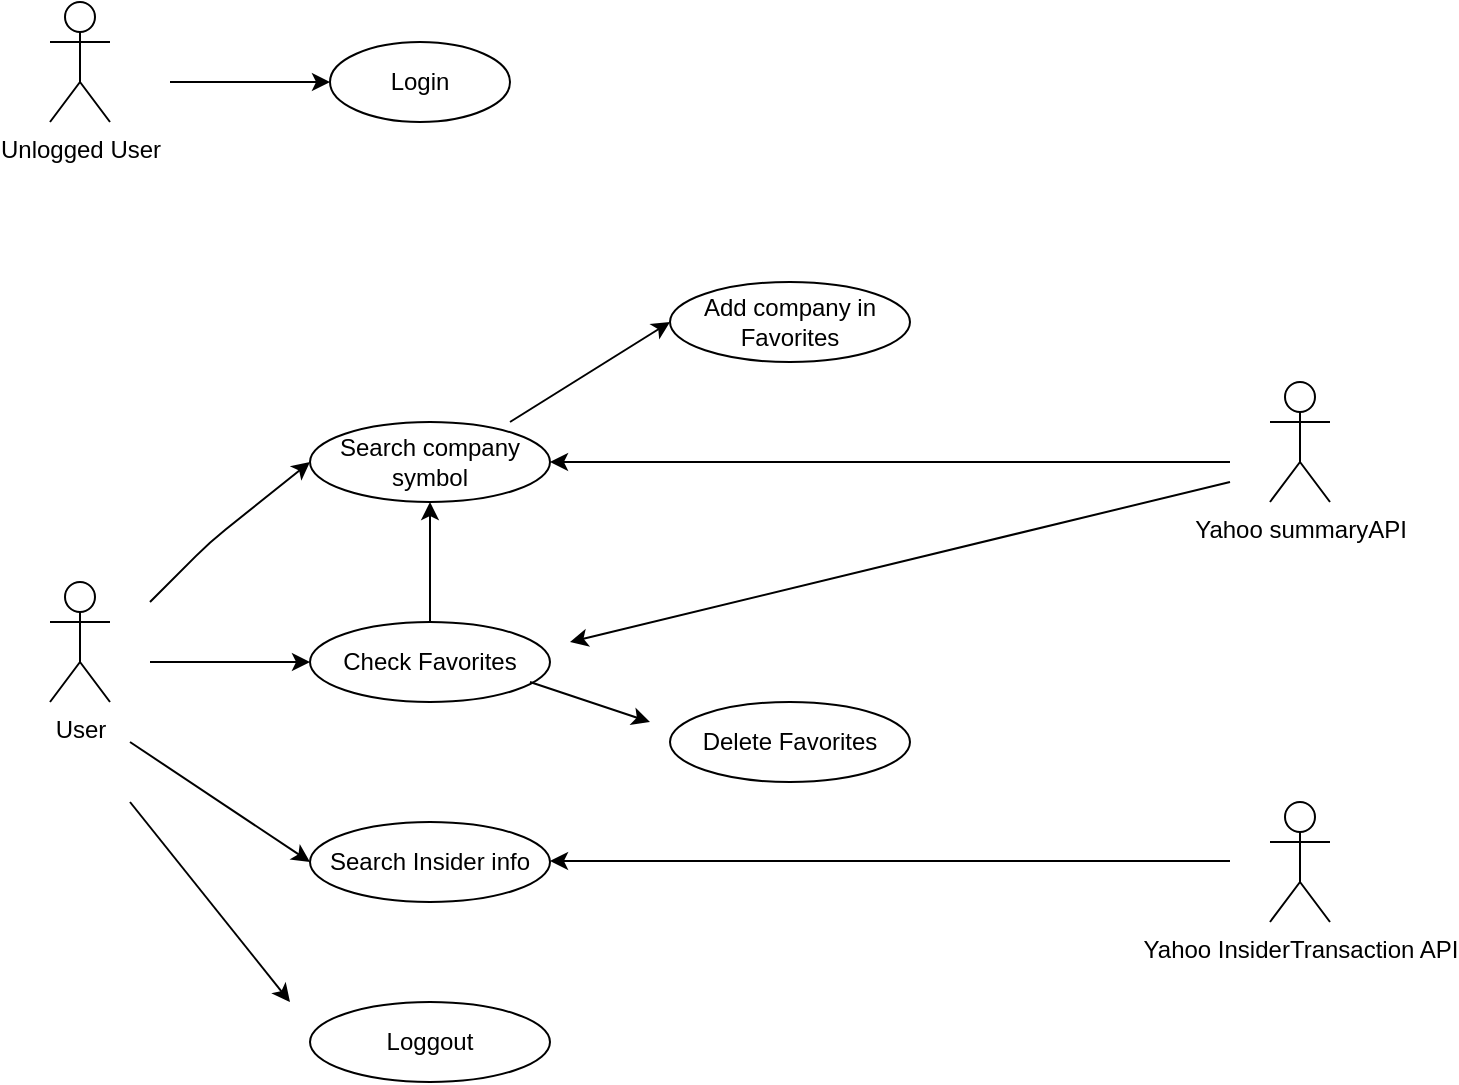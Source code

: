 <mxfile version="14.5.3" type="github">
  <diagram id="7WI9yFwnEEb26CO34JL4" name="Page-1">
    <mxGraphModel dx="1422" dy="762" grid="1" gridSize="10" guides="1" tooltips="1" connect="1" arrows="1" fold="1" page="1" pageScale="1" pageWidth="850" pageHeight="1100" math="0" shadow="0">
      <root>
        <mxCell id="0" />
        <mxCell id="1" parent="0" />
        <mxCell id="vqRae6IiZcABDOFVvuxB-1" value="Unlogged User" style="shape=umlActor;verticalLabelPosition=bottom;verticalAlign=top;html=1;outlineConnect=0;" vertex="1" parent="1">
          <mxGeometry x="130" y="70" width="30" height="60" as="geometry" />
        </mxCell>
        <mxCell id="vqRae6IiZcABDOFVvuxB-4" value="" style="endArrow=classic;html=1;" edge="1" parent="1" target="vqRae6IiZcABDOFVvuxB-5">
          <mxGeometry width="50" height="50" relative="1" as="geometry">
            <mxPoint x="190" y="110" as="sourcePoint" />
            <mxPoint x="260" y="110" as="targetPoint" />
          </mxGeometry>
        </mxCell>
        <mxCell id="vqRae6IiZcABDOFVvuxB-5" value="Login" style="ellipse;whiteSpace=wrap;html=1;" vertex="1" parent="1">
          <mxGeometry x="270" y="90" width="90" height="40" as="geometry" />
        </mxCell>
        <mxCell id="vqRae6IiZcABDOFVvuxB-6" value="User" style="shape=umlActor;verticalLabelPosition=bottom;verticalAlign=top;html=1;outlineConnect=0;" vertex="1" parent="1">
          <mxGeometry x="130" y="360" width="30" height="60" as="geometry" />
        </mxCell>
        <mxCell id="vqRae6IiZcABDOFVvuxB-8" value="" style="endArrow=classic;html=1;entryX=0;entryY=0.5;entryDx=0;entryDy=0;" edge="1" parent="1" target="vqRae6IiZcABDOFVvuxB-9">
          <mxGeometry width="50" height="50" relative="1" as="geometry">
            <mxPoint x="180" y="370" as="sourcePoint" />
            <mxPoint x="230" y="320" as="targetPoint" />
            <Array as="points">
              <mxPoint x="210" y="340" />
            </Array>
          </mxGeometry>
        </mxCell>
        <mxCell id="vqRae6IiZcABDOFVvuxB-9" value="Search company symbol" style="ellipse;whiteSpace=wrap;html=1;" vertex="1" parent="1">
          <mxGeometry x="260" y="280" width="120" height="40" as="geometry" />
        </mxCell>
        <mxCell id="vqRae6IiZcABDOFVvuxB-11" value="" style="endArrow=classic;html=1;" edge="1" parent="1">
          <mxGeometry width="50" height="50" relative="1" as="geometry">
            <mxPoint x="180" y="400" as="sourcePoint" />
            <mxPoint x="260" y="400" as="targetPoint" />
            <Array as="points" />
          </mxGeometry>
        </mxCell>
        <mxCell id="vqRae6IiZcABDOFVvuxB-12" value="" style="endArrow=classic;html=1;entryX=0;entryY=0.5;entryDx=0;entryDy=0;" edge="1" parent="1" target="vqRae6IiZcABDOFVvuxB-13">
          <mxGeometry width="50" height="50" relative="1" as="geometry">
            <mxPoint x="360" y="280" as="sourcePoint" />
            <mxPoint x="440" y="280" as="targetPoint" />
            <Array as="points" />
          </mxGeometry>
        </mxCell>
        <mxCell id="vqRae6IiZcABDOFVvuxB-13" value="Add company in Favorites" style="ellipse;whiteSpace=wrap;html=1;" vertex="1" parent="1">
          <mxGeometry x="440" y="210" width="120" height="40" as="geometry" />
        </mxCell>
        <mxCell id="vqRae6IiZcABDOFVvuxB-14" value="Check Favorites" style="ellipse;whiteSpace=wrap;html=1;" vertex="1" parent="1">
          <mxGeometry x="260" y="380" width="120" height="40" as="geometry" />
        </mxCell>
        <mxCell id="vqRae6IiZcABDOFVvuxB-15" value="" style="endArrow=classic;html=1;entryX=0;entryY=0.5;entryDx=0;entryDy=0;" edge="1" parent="1" target="vqRae6IiZcABDOFVvuxB-16">
          <mxGeometry width="50" height="50" relative="1" as="geometry">
            <mxPoint x="170" y="440" as="sourcePoint" />
            <mxPoint x="250" y="490" as="targetPoint" />
            <Array as="points" />
          </mxGeometry>
        </mxCell>
        <mxCell id="vqRae6IiZcABDOFVvuxB-16" value="Search Insider info" style="ellipse;whiteSpace=wrap;html=1;" vertex="1" parent="1">
          <mxGeometry x="260" y="480" width="120" height="40" as="geometry" />
        </mxCell>
        <mxCell id="vqRae6IiZcABDOFVvuxB-17" value="Yahoo summaryAPI" style="shape=umlActor;verticalLabelPosition=bottom;verticalAlign=top;html=1;outlineConnect=0;" vertex="1" parent="1">
          <mxGeometry x="740" y="260" width="30" height="60" as="geometry" />
        </mxCell>
        <mxCell id="vqRae6IiZcABDOFVvuxB-18" value="Yahoo InsiderTransaction API" style="shape=umlActor;verticalLabelPosition=bottom;verticalAlign=top;html=1;outlineConnect=0;" vertex="1" parent="1">
          <mxGeometry x="740" y="470" width="30" height="60" as="geometry" />
        </mxCell>
        <mxCell id="vqRae6IiZcABDOFVvuxB-20" value="" style="endArrow=classic;html=1;entryX=1;entryY=0.5;entryDx=0;entryDy=0;" edge="1" parent="1" target="vqRae6IiZcABDOFVvuxB-9">
          <mxGeometry width="50" height="50" relative="1" as="geometry">
            <mxPoint x="720" y="300" as="sourcePoint" />
            <mxPoint x="650" y="350" as="targetPoint" />
            <Array as="points" />
          </mxGeometry>
        </mxCell>
        <mxCell id="vqRae6IiZcABDOFVvuxB-21" value="" style="endArrow=classic;html=1;entryX=1;entryY=0.5;entryDx=0;entryDy=0;" edge="1" parent="1">
          <mxGeometry width="50" height="50" relative="1" as="geometry">
            <mxPoint x="720" y="499.5" as="sourcePoint" />
            <mxPoint x="380" y="499.5" as="targetPoint" />
            <Array as="points" />
          </mxGeometry>
        </mxCell>
        <mxCell id="vqRae6IiZcABDOFVvuxB-24" value="" style="endArrow=classic;html=1;entryX=0.5;entryY=1;entryDx=0;entryDy=0;exitX=0.5;exitY=0;exitDx=0;exitDy=0;" edge="1" parent="1" source="vqRae6IiZcABDOFVvuxB-14" target="vqRae6IiZcABDOFVvuxB-9">
          <mxGeometry width="50" height="50" relative="1" as="geometry">
            <mxPoint x="320" y="370" as="sourcePoint" />
            <mxPoint x="400" y="370" as="targetPoint" />
            <Array as="points" />
          </mxGeometry>
        </mxCell>
        <mxCell id="vqRae6IiZcABDOFVvuxB-26" value="" style="endArrow=classic;html=1;" edge="1" parent="1">
          <mxGeometry width="50" height="50" relative="1" as="geometry">
            <mxPoint x="720" y="310" as="sourcePoint" />
            <mxPoint x="390" y="390" as="targetPoint" />
            <Array as="points" />
          </mxGeometry>
        </mxCell>
        <mxCell id="vqRae6IiZcABDOFVvuxB-27" value="Delete Favorites" style="ellipse;whiteSpace=wrap;html=1;" vertex="1" parent="1">
          <mxGeometry x="440" y="420" width="120" height="40" as="geometry" />
        </mxCell>
        <mxCell id="vqRae6IiZcABDOFVvuxB-29" value="" style="endArrow=classic;html=1;" edge="1" parent="1">
          <mxGeometry width="50" height="50" relative="1" as="geometry">
            <mxPoint x="370" y="410" as="sourcePoint" />
            <mxPoint x="430" y="430" as="targetPoint" />
            <Array as="points" />
          </mxGeometry>
        </mxCell>
        <mxCell id="vqRae6IiZcABDOFVvuxB-30" value="Loggout" style="ellipse;whiteSpace=wrap;html=1;" vertex="1" parent="1">
          <mxGeometry x="260" y="570" width="120" height="40" as="geometry" />
        </mxCell>
        <mxCell id="vqRae6IiZcABDOFVvuxB-31" value="" style="endArrow=classic;html=1;" edge="1" parent="1">
          <mxGeometry width="50" height="50" relative="1" as="geometry">
            <mxPoint x="170" y="470" as="sourcePoint" />
            <mxPoint x="250" y="570" as="targetPoint" />
            <Array as="points" />
          </mxGeometry>
        </mxCell>
      </root>
    </mxGraphModel>
  </diagram>
</mxfile>

